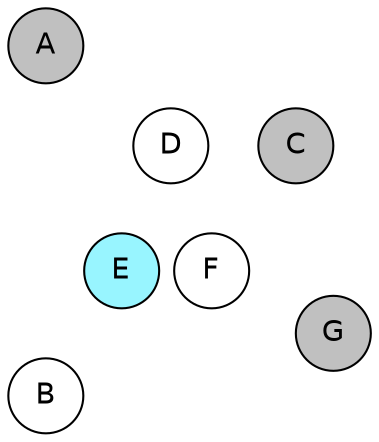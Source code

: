 
graph {

layout = circo;
mindist = .1

node [shape = circle, fontname = Helvetica, margin = 0, style = filled]
edge [style=invis]

subgraph 1 {
	E -- F -- F# -- G -- G# -- A -- A# -- B -- C -- C# -- D -- D# -- E
}

C [fillcolor = gray];
C# [fillcolor = white];
D [fillcolor = white];
D# [fillcolor = white];
E [fillcolor = cadetblue1];
F [fillcolor = white];
F# [fillcolor = gray];
G [fillcolor = gray];
G# [fillcolor = gray];
A [fillcolor = gray];
A# [fillcolor = white];
B [fillcolor = white];
}
